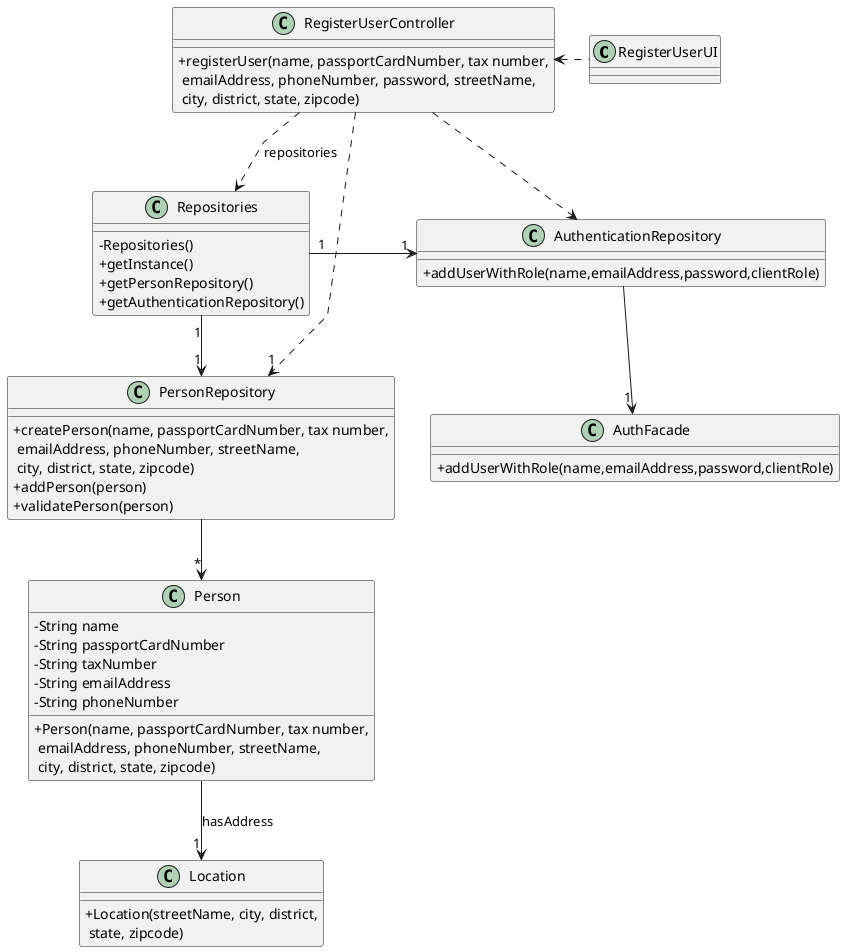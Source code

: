 @startuml
'skinparam monochrome true
skinparam packageStyle rectangle
skinparam shadowing false
skinparam linetype polyline
'skinparam linetype orto

skinparam classAttributeIconSize 0

class RegisterUserUI
{

}
class RegisterUserController
{
+ registerUser(name, passportCardNumber, tax number,\n emailAddress, phoneNumber, password, streetName,\n city, district, state, zipcode)
}
class AuthenticationRepository
{
+ addUserWithRole(name,emailAddress,password,clientRole)
}
class Person
{
-String name
-String passportCardNumber
-String taxNumber
-String emailAddress
-String phoneNumber

+ Person(name, passportCardNumber, tax number,\n emailAddress, phoneNumber, streetName,\n city, district, state, zipcode)

}
class PersonRepository
{
+ createPerson(name, passportCardNumber, tax number,\n emailAddress, phoneNumber, streetName,\n city, district, state, zipcode)
+ addPerson(person)
+ validatePerson(person)
}
class AuthFacade
{
+ addUserWithRole(name,emailAddress,password,clientRole)
}
class Repositories
{
 - Repositories()
 + getInstance()
 + getPersonRepository()
 + getAuthenticationRepository()
}
class Location
{
+ Location(streetName, city, district,\n state, zipcode)
}


RegisterUserUI .left> RegisterUserController
RegisterUserController .> Repositories : repositories
RegisterUserController .--> "1" PersonRepository
RegisterUserController .-> AuthenticationRepository

Repositories "1" -> "1" PersonRepository
Repositories "1" -> "1" AuthenticationRepository

PersonRepository  --> "*" Person
Person --> "1" Location : hasAddress
AuthenticationRepository --> "1" AuthFacade
@enduml